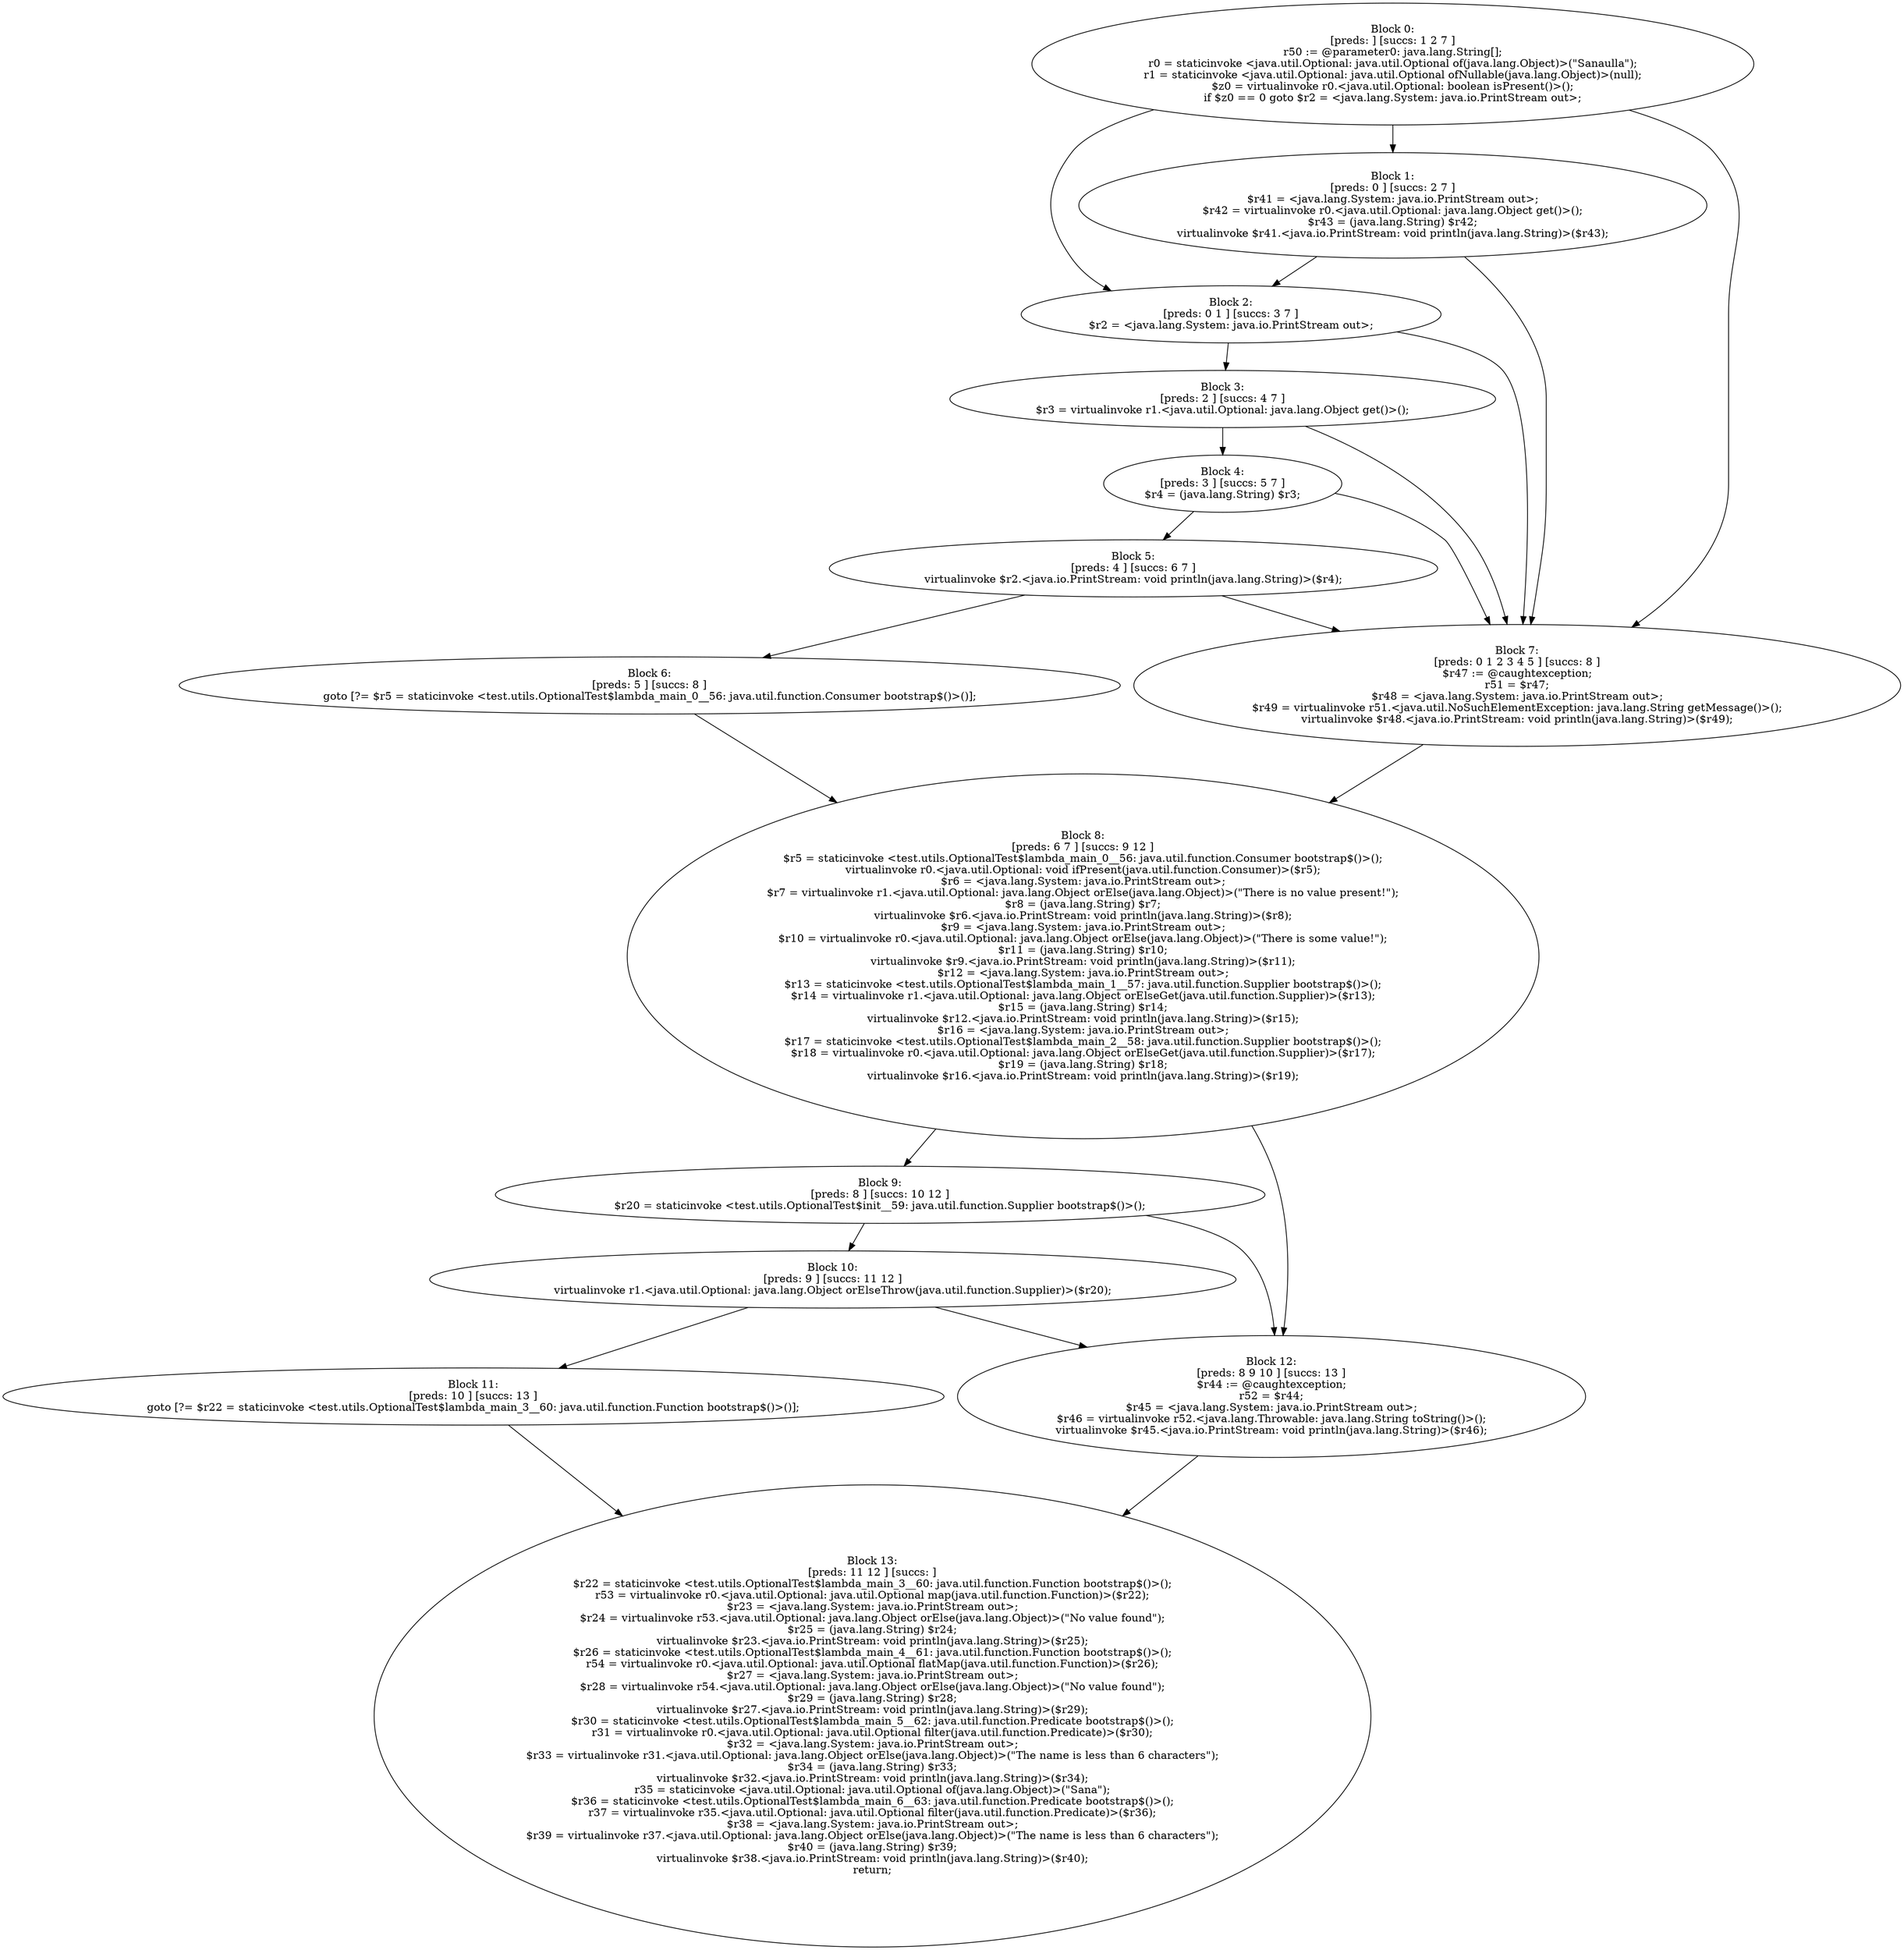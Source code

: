 digraph "unitGraph" {
    "Block 0:
[preds: ] [succs: 1 2 7 ]
r50 := @parameter0: java.lang.String[];
r0 = staticinvoke <java.util.Optional: java.util.Optional of(java.lang.Object)>(\"Sanaulla\");
r1 = staticinvoke <java.util.Optional: java.util.Optional ofNullable(java.lang.Object)>(null);
$z0 = virtualinvoke r0.<java.util.Optional: boolean isPresent()>();
if $z0 == 0 goto $r2 = <java.lang.System: java.io.PrintStream out>;
"
    "Block 1:
[preds: 0 ] [succs: 2 7 ]
$r41 = <java.lang.System: java.io.PrintStream out>;
$r42 = virtualinvoke r0.<java.util.Optional: java.lang.Object get()>();
$r43 = (java.lang.String) $r42;
virtualinvoke $r41.<java.io.PrintStream: void println(java.lang.String)>($r43);
"
    "Block 2:
[preds: 0 1 ] [succs: 3 7 ]
$r2 = <java.lang.System: java.io.PrintStream out>;
"
    "Block 3:
[preds: 2 ] [succs: 4 7 ]
$r3 = virtualinvoke r1.<java.util.Optional: java.lang.Object get()>();
"
    "Block 4:
[preds: 3 ] [succs: 5 7 ]
$r4 = (java.lang.String) $r3;
"
    "Block 5:
[preds: 4 ] [succs: 6 7 ]
virtualinvoke $r2.<java.io.PrintStream: void println(java.lang.String)>($r4);
"
    "Block 6:
[preds: 5 ] [succs: 8 ]
goto [?= $r5 = staticinvoke <test.utils.OptionalTest$lambda_main_0__56: java.util.function.Consumer bootstrap$()>()];
"
    "Block 7:
[preds: 0 1 2 3 4 5 ] [succs: 8 ]
$r47 := @caughtexception;
r51 = $r47;
$r48 = <java.lang.System: java.io.PrintStream out>;
$r49 = virtualinvoke r51.<java.util.NoSuchElementException: java.lang.String getMessage()>();
virtualinvoke $r48.<java.io.PrintStream: void println(java.lang.String)>($r49);
"
    "Block 8:
[preds: 6 7 ] [succs: 9 12 ]
$r5 = staticinvoke <test.utils.OptionalTest$lambda_main_0__56: java.util.function.Consumer bootstrap$()>();
virtualinvoke r0.<java.util.Optional: void ifPresent(java.util.function.Consumer)>($r5);
$r6 = <java.lang.System: java.io.PrintStream out>;
$r7 = virtualinvoke r1.<java.util.Optional: java.lang.Object orElse(java.lang.Object)>(\"There is no value present!\");
$r8 = (java.lang.String) $r7;
virtualinvoke $r6.<java.io.PrintStream: void println(java.lang.String)>($r8);
$r9 = <java.lang.System: java.io.PrintStream out>;
$r10 = virtualinvoke r0.<java.util.Optional: java.lang.Object orElse(java.lang.Object)>(\"There is some value!\");
$r11 = (java.lang.String) $r10;
virtualinvoke $r9.<java.io.PrintStream: void println(java.lang.String)>($r11);
$r12 = <java.lang.System: java.io.PrintStream out>;
$r13 = staticinvoke <test.utils.OptionalTest$lambda_main_1__57: java.util.function.Supplier bootstrap$()>();
$r14 = virtualinvoke r1.<java.util.Optional: java.lang.Object orElseGet(java.util.function.Supplier)>($r13);
$r15 = (java.lang.String) $r14;
virtualinvoke $r12.<java.io.PrintStream: void println(java.lang.String)>($r15);
$r16 = <java.lang.System: java.io.PrintStream out>;
$r17 = staticinvoke <test.utils.OptionalTest$lambda_main_2__58: java.util.function.Supplier bootstrap$()>();
$r18 = virtualinvoke r0.<java.util.Optional: java.lang.Object orElseGet(java.util.function.Supplier)>($r17);
$r19 = (java.lang.String) $r18;
virtualinvoke $r16.<java.io.PrintStream: void println(java.lang.String)>($r19);
"
    "Block 9:
[preds: 8 ] [succs: 10 12 ]
$r20 = staticinvoke <test.utils.OptionalTest$init__59: java.util.function.Supplier bootstrap$()>();
"
    "Block 10:
[preds: 9 ] [succs: 11 12 ]
virtualinvoke r1.<java.util.Optional: java.lang.Object orElseThrow(java.util.function.Supplier)>($r20);
"
    "Block 11:
[preds: 10 ] [succs: 13 ]
goto [?= $r22 = staticinvoke <test.utils.OptionalTest$lambda_main_3__60: java.util.function.Function bootstrap$()>()];
"
    "Block 12:
[preds: 8 9 10 ] [succs: 13 ]
$r44 := @caughtexception;
r52 = $r44;
$r45 = <java.lang.System: java.io.PrintStream out>;
$r46 = virtualinvoke r52.<java.lang.Throwable: java.lang.String toString()>();
virtualinvoke $r45.<java.io.PrintStream: void println(java.lang.String)>($r46);
"
    "Block 13:
[preds: 11 12 ] [succs: ]
$r22 = staticinvoke <test.utils.OptionalTest$lambda_main_3__60: java.util.function.Function bootstrap$()>();
r53 = virtualinvoke r0.<java.util.Optional: java.util.Optional map(java.util.function.Function)>($r22);
$r23 = <java.lang.System: java.io.PrintStream out>;
$r24 = virtualinvoke r53.<java.util.Optional: java.lang.Object orElse(java.lang.Object)>(\"No value found\");
$r25 = (java.lang.String) $r24;
virtualinvoke $r23.<java.io.PrintStream: void println(java.lang.String)>($r25);
$r26 = staticinvoke <test.utils.OptionalTest$lambda_main_4__61: java.util.function.Function bootstrap$()>();
r54 = virtualinvoke r0.<java.util.Optional: java.util.Optional flatMap(java.util.function.Function)>($r26);
$r27 = <java.lang.System: java.io.PrintStream out>;
$r28 = virtualinvoke r54.<java.util.Optional: java.lang.Object orElse(java.lang.Object)>(\"No value found\");
$r29 = (java.lang.String) $r28;
virtualinvoke $r27.<java.io.PrintStream: void println(java.lang.String)>($r29);
$r30 = staticinvoke <test.utils.OptionalTest$lambda_main_5__62: java.util.function.Predicate bootstrap$()>();
r31 = virtualinvoke r0.<java.util.Optional: java.util.Optional filter(java.util.function.Predicate)>($r30);
$r32 = <java.lang.System: java.io.PrintStream out>;
$r33 = virtualinvoke r31.<java.util.Optional: java.lang.Object orElse(java.lang.Object)>(\"The name is less than 6 characters\");
$r34 = (java.lang.String) $r33;
virtualinvoke $r32.<java.io.PrintStream: void println(java.lang.String)>($r34);
r35 = staticinvoke <java.util.Optional: java.util.Optional of(java.lang.Object)>(\"Sana\");
$r36 = staticinvoke <test.utils.OptionalTest$lambda_main_6__63: java.util.function.Predicate bootstrap$()>();
r37 = virtualinvoke r35.<java.util.Optional: java.util.Optional filter(java.util.function.Predicate)>($r36);
$r38 = <java.lang.System: java.io.PrintStream out>;
$r39 = virtualinvoke r37.<java.util.Optional: java.lang.Object orElse(java.lang.Object)>(\"The name is less than 6 characters\");
$r40 = (java.lang.String) $r39;
virtualinvoke $r38.<java.io.PrintStream: void println(java.lang.String)>($r40);
return;
"
    "Block 0:
[preds: ] [succs: 1 2 7 ]
r50 := @parameter0: java.lang.String[];
r0 = staticinvoke <java.util.Optional: java.util.Optional of(java.lang.Object)>(\"Sanaulla\");
r1 = staticinvoke <java.util.Optional: java.util.Optional ofNullable(java.lang.Object)>(null);
$z0 = virtualinvoke r0.<java.util.Optional: boolean isPresent()>();
if $z0 == 0 goto $r2 = <java.lang.System: java.io.PrintStream out>;
"->"Block 1:
[preds: 0 ] [succs: 2 7 ]
$r41 = <java.lang.System: java.io.PrintStream out>;
$r42 = virtualinvoke r0.<java.util.Optional: java.lang.Object get()>();
$r43 = (java.lang.String) $r42;
virtualinvoke $r41.<java.io.PrintStream: void println(java.lang.String)>($r43);
";
    "Block 0:
[preds: ] [succs: 1 2 7 ]
r50 := @parameter0: java.lang.String[];
r0 = staticinvoke <java.util.Optional: java.util.Optional of(java.lang.Object)>(\"Sanaulla\");
r1 = staticinvoke <java.util.Optional: java.util.Optional ofNullable(java.lang.Object)>(null);
$z0 = virtualinvoke r0.<java.util.Optional: boolean isPresent()>();
if $z0 == 0 goto $r2 = <java.lang.System: java.io.PrintStream out>;
"->"Block 2:
[preds: 0 1 ] [succs: 3 7 ]
$r2 = <java.lang.System: java.io.PrintStream out>;
";
    "Block 0:
[preds: ] [succs: 1 2 7 ]
r50 := @parameter0: java.lang.String[];
r0 = staticinvoke <java.util.Optional: java.util.Optional of(java.lang.Object)>(\"Sanaulla\");
r1 = staticinvoke <java.util.Optional: java.util.Optional ofNullable(java.lang.Object)>(null);
$z0 = virtualinvoke r0.<java.util.Optional: boolean isPresent()>();
if $z0 == 0 goto $r2 = <java.lang.System: java.io.PrintStream out>;
"->"Block 7:
[preds: 0 1 2 3 4 5 ] [succs: 8 ]
$r47 := @caughtexception;
r51 = $r47;
$r48 = <java.lang.System: java.io.PrintStream out>;
$r49 = virtualinvoke r51.<java.util.NoSuchElementException: java.lang.String getMessage()>();
virtualinvoke $r48.<java.io.PrintStream: void println(java.lang.String)>($r49);
";
    "Block 1:
[preds: 0 ] [succs: 2 7 ]
$r41 = <java.lang.System: java.io.PrintStream out>;
$r42 = virtualinvoke r0.<java.util.Optional: java.lang.Object get()>();
$r43 = (java.lang.String) $r42;
virtualinvoke $r41.<java.io.PrintStream: void println(java.lang.String)>($r43);
"->"Block 2:
[preds: 0 1 ] [succs: 3 7 ]
$r2 = <java.lang.System: java.io.PrintStream out>;
";
    "Block 1:
[preds: 0 ] [succs: 2 7 ]
$r41 = <java.lang.System: java.io.PrintStream out>;
$r42 = virtualinvoke r0.<java.util.Optional: java.lang.Object get()>();
$r43 = (java.lang.String) $r42;
virtualinvoke $r41.<java.io.PrintStream: void println(java.lang.String)>($r43);
"->"Block 7:
[preds: 0 1 2 3 4 5 ] [succs: 8 ]
$r47 := @caughtexception;
r51 = $r47;
$r48 = <java.lang.System: java.io.PrintStream out>;
$r49 = virtualinvoke r51.<java.util.NoSuchElementException: java.lang.String getMessage()>();
virtualinvoke $r48.<java.io.PrintStream: void println(java.lang.String)>($r49);
";
    "Block 2:
[preds: 0 1 ] [succs: 3 7 ]
$r2 = <java.lang.System: java.io.PrintStream out>;
"->"Block 3:
[preds: 2 ] [succs: 4 7 ]
$r3 = virtualinvoke r1.<java.util.Optional: java.lang.Object get()>();
";
    "Block 2:
[preds: 0 1 ] [succs: 3 7 ]
$r2 = <java.lang.System: java.io.PrintStream out>;
"->"Block 7:
[preds: 0 1 2 3 4 5 ] [succs: 8 ]
$r47 := @caughtexception;
r51 = $r47;
$r48 = <java.lang.System: java.io.PrintStream out>;
$r49 = virtualinvoke r51.<java.util.NoSuchElementException: java.lang.String getMessage()>();
virtualinvoke $r48.<java.io.PrintStream: void println(java.lang.String)>($r49);
";
    "Block 3:
[preds: 2 ] [succs: 4 7 ]
$r3 = virtualinvoke r1.<java.util.Optional: java.lang.Object get()>();
"->"Block 4:
[preds: 3 ] [succs: 5 7 ]
$r4 = (java.lang.String) $r3;
";
    "Block 3:
[preds: 2 ] [succs: 4 7 ]
$r3 = virtualinvoke r1.<java.util.Optional: java.lang.Object get()>();
"->"Block 7:
[preds: 0 1 2 3 4 5 ] [succs: 8 ]
$r47 := @caughtexception;
r51 = $r47;
$r48 = <java.lang.System: java.io.PrintStream out>;
$r49 = virtualinvoke r51.<java.util.NoSuchElementException: java.lang.String getMessage()>();
virtualinvoke $r48.<java.io.PrintStream: void println(java.lang.String)>($r49);
";
    "Block 4:
[preds: 3 ] [succs: 5 7 ]
$r4 = (java.lang.String) $r3;
"->"Block 5:
[preds: 4 ] [succs: 6 7 ]
virtualinvoke $r2.<java.io.PrintStream: void println(java.lang.String)>($r4);
";
    "Block 4:
[preds: 3 ] [succs: 5 7 ]
$r4 = (java.lang.String) $r3;
"->"Block 7:
[preds: 0 1 2 3 4 5 ] [succs: 8 ]
$r47 := @caughtexception;
r51 = $r47;
$r48 = <java.lang.System: java.io.PrintStream out>;
$r49 = virtualinvoke r51.<java.util.NoSuchElementException: java.lang.String getMessage()>();
virtualinvoke $r48.<java.io.PrintStream: void println(java.lang.String)>($r49);
";
    "Block 5:
[preds: 4 ] [succs: 6 7 ]
virtualinvoke $r2.<java.io.PrintStream: void println(java.lang.String)>($r4);
"->"Block 6:
[preds: 5 ] [succs: 8 ]
goto [?= $r5 = staticinvoke <test.utils.OptionalTest$lambda_main_0__56: java.util.function.Consumer bootstrap$()>()];
";
    "Block 5:
[preds: 4 ] [succs: 6 7 ]
virtualinvoke $r2.<java.io.PrintStream: void println(java.lang.String)>($r4);
"->"Block 7:
[preds: 0 1 2 3 4 5 ] [succs: 8 ]
$r47 := @caughtexception;
r51 = $r47;
$r48 = <java.lang.System: java.io.PrintStream out>;
$r49 = virtualinvoke r51.<java.util.NoSuchElementException: java.lang.String getMessage()>();
virtualinvoke $r48.<java.io.PrintStream: void println(java.lang.String)>($r49);
";
    "Block 6:
[preds: 5 ] [succs: 8 ]
goto [?= $r5 = staticinvoke <test.utils.OptionalTest$lambda_main_0__56: java.util.function.Consumer bootstrap$()>()];
"->"Block 8:
[preds: 6 7 ] [succs: 9 12 ]
$r5 = staticinvoke <test.utils.OptionalTest$lambda_main_0__56: java.util.function.Consumer bootstrap$()>();
virtualinvoke r0.<java.util.Optional: void ifPresent(java.util.function.Consumer)>($r5);
$r6 = <java.lang.System: java.io.PrintStream out>;
$r7 = virtualinvoke r1.<java.util.Optional: java.lang.Object orElse(java.lang.Object)>(\"There is no value present!\");
$r8 = (java.lang.String) $r7;
virtualinvoke $r6.<java.io.PrintStream: void println(java.lang.String)>($r8);
$r9 = <java.lang.System: java.io.PrintStream out>;
$r10 = virtualinvoke r0.<java.util.Optional: java.lang.Object orElse(java.lang.Object)>(\"There is some value!\");
$r11 = (java.lang.String) $r10;
virtualinvoke $r9.<java.io.PrintStream: void println(java.lang.String)>($r11);
$r12 = <java.lang.System: java.io.PrintStream out>;
$r13 = staticinvoke <test.utils.OptionalTest$lambda_main_1__57: java.util.function.Supplier bootstrap$()>();
$r14 = virtualinvoke r1.<java.util.Optional: java.lang.Object orElseGet(java.util.function.Supplier)>($r13);
$r15 = (java.lang.String) $r14;
virtualinvoke $r12.<java.io.PrintStream: void println(java.lang.String)>($r15);
$r16 = <java.lang.System: java.io.PrintStream out>;
$r17 = staticinvoke <test.utils.OptionalTest$lambda_main_2__58: java.util.function.Supplier bootstrap$()>();
$r18 = virtualinvoke r0.<java.util.Optional: java.lang.Object orElseGet(java.util.function.Supplier)>($r17);
$r19 = (java.lang.String) $r18;
virtualinvoke $r16.<java.io.PrintStream: void println(java.lang.String)>($r19);
";
    "Block 7:
[preds: 0 1 2 3 4 5 ] [succs: 8 ]
$r47 := @caughtexception;
r51 = $r47;
$r48 = <java.lang.System: java.io.PrintStream out>;
$r49 = virtualinvoke r51.<java.util.NoSuchElementException: java.lang.String getMessage()>();
virtualinvoke $r48.<java.io.PrintStream: void println(java.lang.String)>($r49);
"->"Block 8:
[preds: 6 7 ] [succs: 9 12 ]
$r5 = staticinvoke <test.utils.OptionalTest$lambda_main_0__56: java.util.function.Consumer bootstrap$()>();
virtualinvoke r0.<java.util.Optional: void ifPresent(java.util.function.Consumer)>($r5);
$r6 = <java.lang.System: java.io.PrintStream out>;
$r7 = virtualinvoke r1.<java.util.Optional: java.lang.Object orElse(java.lang.Object)>(\"There is no value present!\");
$r8 = (java.lang.String) $r7;
virtualinvoke $r6.<java.io.PrintStream: void println(java.lang.String)>($r8);
$r9 = <java.lang.System: java.io.PrintStream out>;
$r10 = virtualinvoke r0.<java.util.Optional: java.lang.Object orElse(java.lang.Object)>(\"There is some value!\");
$r11 = (java.lang.String) $r10;
virtualinvoke $r9.<java.io.PrintStream: void println(java.lang.String)>($r11);
$r12 = <java.lang.System: java.io.PrintStream out>;
$r13 = staticinvoke <test.utils.OptionalTest$lambda_main_1__57: java.util.function.Supplier bootstrap$()>();
$r14 = virtualinvoke r1.<java.util.Optional: java.lang.Object orElseGet(java.util.function.Supplier)>($r13);
$r15 = (java.lang.String) $r14;
virtualinvoke $r12.<java.io.PrintStream: void println(java.lang.String)>($r15);
$r16 = <java.lang.System: java.io.PrintStream out>;
$r17 = staticinvoke <test.utils.OptionalTest$lambda_main_2__58: java.util.function.Supplier bootstrap$()>();
$r18 = virtualinvoke r0.<java.util.Optional: java.lang.Object orElseGet(java.util.function.Supplier)>($r17);
$r19 = (java.lang.String) $r18;
virtualinvoke $r16.<java.io.PrintStream: void println(java.lang.String)>($r19);
";
    "Block 8:
[preds: 6 7 ] [succs: 9 12 ]
$r5 = staticinvoke <test.utils.OptionalTest$lambda_main_0__56: java.util.function.Consumer bootstrap$()>();
virtualinvoke r0.<java.util.Optional: void ifPresent(java.util.function.Consumer)>($r5);
$r6 = <java.lang.System: java.io.PrintStream out>;
$r7 = virtualinvoke r1.<java.util.Optional: java.lang.Object orElse(java.lang.Object)>(\"There is no value present!\");
$r8 = (java.lang.String) $r7;
virtualinvoke $r6.<java.io.PrintStream: void println(java.lang.String)>($r8);
$r9 = <java.lang.System: java.io.PrintStream out>;
$r10 = virtualinvoke r0.<java.util.Optional: java.lang.Object orElse(java.lang.Object)>(\"There is some value!\");
$r11 = (java.lang.String) $r10;
virtualinvoke $r9.<java.io.PrintStream: void println(java.lang.String)>($r11);
$r12 = <java.lang.System: java.io.PrintStream out>;
$r13 = staticinvoke <test.utils.OptionalTest$lambda_main_1__57: java.util.function.Supplier bootstrap$()>();
$r14 = virtualinvoke r1.<java.util.Optional: java.lang.Object orElseGet(java.util.function.Supplier)>($r13);
$r15 = (java.lang.String) $r14;
virtualinvoke $r12.<java.io.PrintStream: void println(java.lang.String)>($r15);
$r16 = <java.lang.System: java.io.PrintStream out>;
$r17 = staticinvoke <test.utils.OptionalTest$lambda_main_2__58: java.util.function.Supplier bootstrap$()>();
$r18 = virtualinvoke r0.<java.util.Optional: java.lang.Object orElseGet(java.util.function.Supplier)>($r17);
$r19 = (java.lang.String) $r18;
virtualinvoke $r16.<java.io.PrintStream: void println(java.lang.String)>($r19);
"->"Block 9:
[preds: 8 ] [succs: 10 12 ]
$r20 = staticinvoke <test.utils.OptionalTest$init__59: java.util.function.Supplier bootstrap$()>();
";
    "Block 8:
[preds: 6 7 ] [succs: 9 12 ]
$r5 = staticinvoke <test.utils.OptionalTest$lambda_main_0__56: java.util.function.Consumer bootstrap$()>();
virtualinvoke r0.<java.util.Optional: void ifPresent(java.util.function.Consumer)>($r5);
$r6 = <java.lang.System: java.io.PrintStream out>;
$r7 = virtualinvoke r1.<java.util.Optional: java.lang.Object orElse(java.lang.Object)>(\"There is no value present!\");
$r8 = (java.lang.String) $r7;
virtualinvoke $r6.<java.io.PrintStream: void println(java.lang.String)>($r8);
$r9 = <java.lang.System: java.io.PrintStream out>;
$r10 = virtualinvoke r0.<java.util.Optional: java.lang.Object orElse(java.lang.Object)>(\"There is some value!\");
$r11 = (java.lang.String) $r10;
virtualinvoke $r9.<java.io.PrintStream: void println(java.lang.String)>($r11);
$r12 = <java.lang.System: java.io.PrintStream out>;
$r13 = staticinvoke <test.utils.OptionalTest$lambda_main_1__57: java.util.function.Supplier bootstrap$()>();
$r14 = virtualinvoke r1.<java.util.Optional: java.lang.Object orElseGet(java.util.function.Supplier)>($r13);
$r15 = (java.lang.String) $r14;
virtualinvoke $r12.<java.io.PrintStream: void println(java.lang.String)>($r15);
$r16 = <java.lang.System: java.io.PrintStream out>;
$r17 = staticinvoke <test.utils.OptionalTest$lambda_main_2__58: java.util.function.Supplier bootstrap$()>();
$r18 = virtualinvoke r0.<java.util.Optional: java.lang.Object orElseGet(java.util.function.Supplier)>($r17);
$r19 = (java.lang.String) $r18;
virtualinvoke $r16.<java.io.PrintStream: void println(java.lang.String)>($r19);
"->"Block 12:
[preds: 8 9 10 ] [succs: 13 ]
$r44 := @caughtexception;
r52 = $r44;
$r45 = <java.lang.System: java.io.PrintStream out>;
$r46 = virtualinvoke r52.<java.lang.Throwable: java.lang.String toString()>();
virtualinvoke $r45.<java.io.PrintStream: void println(java.lang.String)>($r46);
";
    "Block 9:
[preds: 8 ] [succs: 10 12 ]
$r20 = staticinvoke <test.utils.OptionalTest$init__59: java.util.function.Supplier bootstrap$()>();
"->"Block 10:
[preds: 9 ] [succs: 11 12 ]
virtualinvoke r1.<java.util.Optional: java.lang.Object orElseThrow(java.util.function.Supplier)>($r20);
";
    "Block 9:
[preds: 8 ] [succs: 10 12 ]
$r20 = staticinvoke <test.utils.OptionalTest$init__59: java.util.function.Supplier bootstrap$()>();
"->"Block 12:
[preds: 8 9 10 ] [succs: 13 ]
$r44 := @caughtexception;
r52 = $r44;
$r45 = <java.lang.System: java.io.PrintStream out>;
$r46 = virtualinvoke r52.<java.lang.Throwable: java.lang.String toString()>();
virtualinvoke $r45.<java.io.PrintStream: void println(java.lang.String)>($r46);
";
    "Block 10:
[preds: 9 ] [succs: 11 12 ]
virtualinvoke r1.<java.util.Optional: java.lang.Object orElseThrow(java.util.function.Supplier)>($r20);
"->"Block 11:
[preds: 10 ] [succs: 13 ]
goto [?= $r22 = staticinvoke <test.utils.OptionalTest$lambda_main_3__60: java.util.function.Function bootstrap$()>()];
";
    "Block 10:
[preds: 9 ] [succs: 11 12 ]
virtualinvoke r1.<java.util.Optional: java.lang.Object orElseThrow(java.util.function.Supplier)>($r20);
"->"Block 12:
[preds: 8 9 10 ] [succs: 13 ]
$r44 := @caughtexception;
r52 = $r44;
$r45 = <java.lang.System: java.io.PrintStream out>;
$r46 = virtualinvoke r52.<java.lang.Throwable: java.lang.String toString()>();
virtualinvoke $r45.<java.io.PrintStream: void println(java.lang.String)>($r46);
";
    "Block 11:
[preds: 10 ] [succs: 13 ]
goto [?= $r22 = staticinvoke <test.utils.OptionalTest$lambda_main_3__60: java.util.function.Function bootstrap$()>()];
"->"Block 13:
[preds: 11 12 ] [succs: ]
$r22 = staticinvoke <test.utils.OptionalTest$lambda_main_3__60: java.util.function.Function bootstrap$()>();
r53 = virtualinvoke r0.<java.util.Optional: java.util.Optional map(java.util.function.Function)>($r22);
$r23 = <java.lang.System: java.io.PrintStream out>;
$r24 = virtualinvoke r53.<java.util.Optional: java.lang.Object orElse(java.lang.Object)>(\"No value found\");
$r25 = (java.lang.String) $r24;
virtualinvoke $r23.<java.io.PrintStream: void println(java.lang.String)>($r25);
$r26 = staticinvoke <test.utils.OptionalTest$lambda_main_4__61: java.util.function.Function bootstrap$()>();
r54 = virtualinvoke r0.<java.util.Optional: java.util.Optional flatMap(java.util.function.Function)>($r26);
$r27 = <java.lang.System: java.io.PrintStream out>;
$r28 = virtualinvoke r54.<java.util.Optional: java.lang.Object orElse(java.lang.Object)>(\"No value found\");
$r29 = (java.lang.String) $r28;
virtualinvoke $r27.<java.io.PrintStream: void println(java.lang.String)>($r29);
$r30 = staticinvoke <test.utils.OptionalTest$lambda_main_5__62: java.util.function.Predicate bootstrap$()>();
r31 = virtualinvoke r0.<java.util.Optional: java.util.Optional filter(java.util.function.Predicate)>($r30);
$r32 = <java.lang.System: java.io.PrintStream out>;
$r33 = virtualinvoke r31.<java.util.Optional: java.lang.Object orElse(java.lang.Object)>(\"The name is less than 6 characters\");
$r34 = (java.lang.String) $r33;
virtualinvoke $r32.<java.io.PrintStream: void println(java.lang.String)>($r34);
r35 = staticinvoke <java.util.Optional: java.util.Optional of(java.lang.Object)>(\"Sana\");
$r36 = staticinvoke <test.utils.OptionalTest$lambda_main_6__63: java.util.function.Predicate bootstrap$()>();
r37 = virtualinvoke r35.<java.util.Optional: java.util.Optional filter(java.util.function.Predicate)>($r36);
$r38 = <java.lang.System: java.io.PrintStream out>;
$r39 = virtualinvoke r37.<java.util.Optional: java.lang.Object orElse(java.lang.Object)>(\"The name is less than 6 characters\");
$r40 = (java.lang.String) $r39;
virtualinvoke $r38.<java.io.PrintStream: void println(java.lang.String)>($r40);
return;
";
    "Block 12:
[preds: 8 9 10 ] [succs: 13 ]
$r44 := @caughtexception;
r52 = $r44;
$r45 = <java.lang.System: java.io.PrintStream out>;
$r46 = virtualinvoke r52.<java.lang.Throwable: java.lang.String toString()>();
virtualinvoke $r45.<java.io.PrintStream: void println(java.lang.String)>($r46);
"->"Block 13:
[preds: 11 12 ] [succs: ]
$r22 = staticinvoke <test.utils.OptionalTest$lambda_main_3__60: java.util.function.Function bootstrap$()>();
r53 = virtualinvoke r0.<java.util.Optional: java.util.Optional map(java.util.function.Function)>($r22);
$r23 = <java.lang.System: java.io.PrintStream out>;
$r24 = virtualinvoke r53.<java.util.Optional: java.lang.Object orElse(java.lang.Object)>(\"No value found\");
$r25 = (java.lang.String) $r24;
virtualinvoke $r23.<java.io.PrintStream: void println(java.lang.String)>($r25);
$r26 = staticinvoke <test.utils.OptionalTest$lambda_main_4__61: java.util.function.Function bootstrap$()>();
r54 = virtualinvoke r0.<java.util.Optional: java.util.Optional flatMap(java.util.function.Function)>($r26);
$r27 = <java.lang.System: java.io.PrintStream out>;
$r28 = virtualinvoke r54.<java.util.Optional: java.lang.Object orElse(java.lang.Object)>(\"No value found\");
$r29 = (java.lang.String) $r28;
virtualinvoke $r27.<java.io.PrintStream: void println(java.lang.String)>($r29);
$r30 = staticinvoke <test.utils.OptionalTest$lambda_main_5__62: java.util.function.Predicate bootstrap$()>();
r31 = virtualinvoke r0.<java.util.Optional: java.util.Optional filter(java.util.function.Predicate)>($r30);
$r32 = <java.lang.System: java.io.PrintStream out>;
$r33 = virtualinvoke r31.<java.util.Optional: java.lang.Object orElse(java.lang.Object)>(\"The name is less than 6 characters\");
$r34 = (java.lang.String) $r33;
virtualinvoke $r32.<java.io.PrintStream: void println(java.lang.String)>($r34);
r35 = staticinvoke <java.util.Optional: java.util.Optional of(java.lang.Object)>(\"Sana\");
$r36 = staticinvoke <test.utils.OptionalTest$lambda_main_6__63: java.util.function.Predicate bootstrap$()>();
r37 = virtualinvoke r35.<java.util.Optional: java.util.Optional filter(java.util.function.Predicate)>($r36);
$r38 = <java.lang.System: java.io.PrintStream out>;
$r39 = virtualinvoke r37.<java.util.Optional: java.lang.Object orElse(java.lang.Object)>(\"The name is less than 6 characters\");
$r40 = (java.lang.String) $r39;
virtualinvoke $r38.<java.io.PrintStream: void println(java.lang.String)>($r40);
return;
";
}
